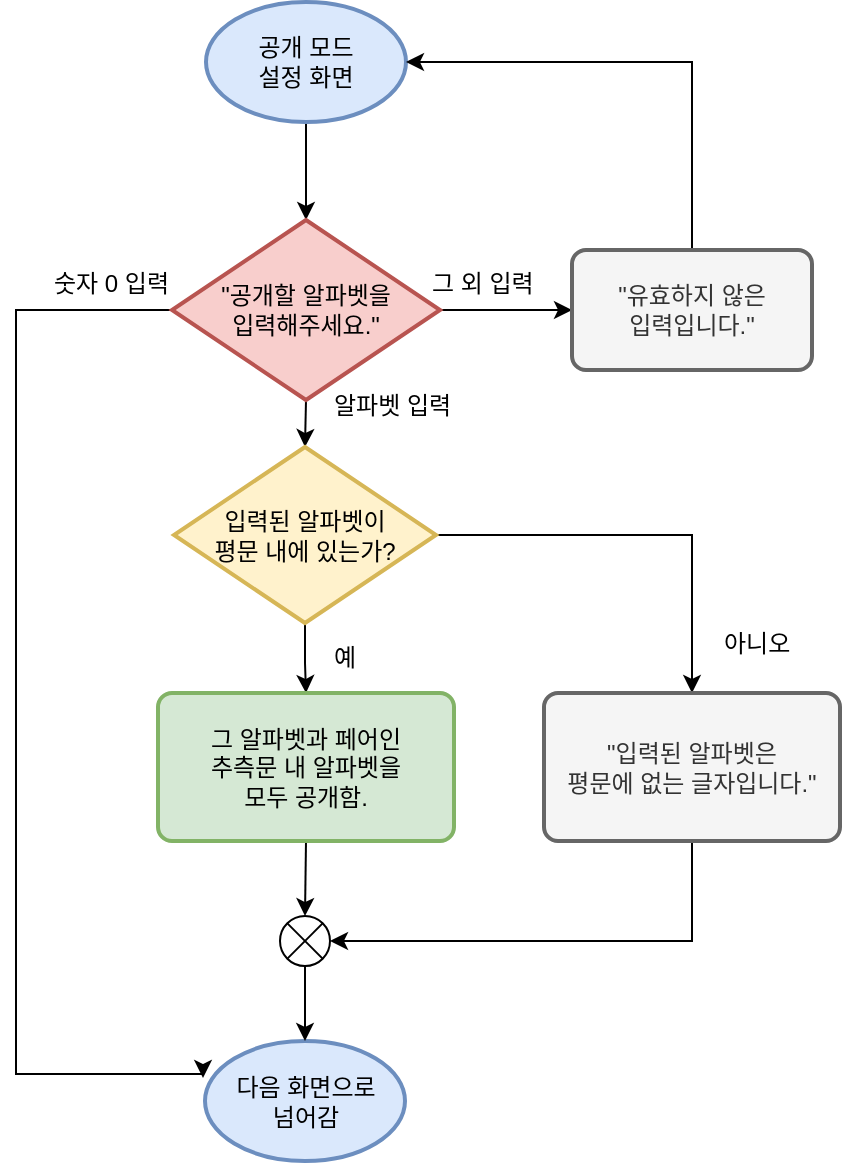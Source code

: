 <mxfile version="12.2.6" type="device" pages="1"><diagram id="UUnkxYUzN5V1N3QBkBTS" name="Page-1"><mxGraphModel dx="1408" dy="780" grid="0" gridSize="10" guides="1" tooltips="1" connect="1" arrows="1" fold="1" page="1" pageScale="1" pageWidth="827" pageHeight="1169" math="0" shadow="0"><root><mxCell id="0"/><mxCell id="1" parent="0"/><mxCell id="mx3wpxBOw8K_YoEoT64i-1" style="edgeStyle=orthogonalEdgeStyle;rounded=0;orthogonalLoop=1;jettySize=auto;html=1;exitX=0.5;exitY=1;exitDx=0;exitDy=0;exitPerimeter=0;" parent="1" source="g3_N489D7TMZa2EV1KKN-1" target="g3_N489D7TMZa2EV1KKN-4" edge="1"><mxGeometry relative="1" as="geometry"/></mxCell><mxCell id="g3_N489D7TMZa2EV1KKN-1" value="공개 모드&lt;br&gt;설정 화면" style="strokeWidth=2;html=1;shape=mxgraph.flowchart.start_1;whiteSpace=wrap;fillColor=#dae8fc;strokeColor=#6c8ebf;" parent="1" vertex="1"><mxGeometry x="363" y="148" width="100" height="60" as="geometry"/></mxCell><mxCell id="mx3wpxBOw8K_YoEoT64i-2" style="edgeStyle=orthogonalEdgeStyle;rounded=0;orthogonalLoop=1;jettySize=auto;html=1;exitX=0.5;exitY=1;exitDx=0;exitDy=0;exitPerimeter=0;entryX=0.5;entryY=0;entryDx=0;entryDy=0;entryPerimeter=0;" parent="1" source="g3_N489D7TMZa2EV1KKN-4" target="g3_N489D7TMZa2EV1KKN-6" edge="1"><mxGeometry relative="1" as="geometry"/></mxCell><mxCell id="mx3wpxBOw8K_YoEoT64i-5" style="edgeStyle=orthogonalEdgeStyle;rounded=0;orthogonalLoop=1;jettySize=auto;html=1;exitX=1;exitY=0.5;exitDx=0;exitDy=0;exitPerimeter=0;entryX=0;entryY=0.5;entryDx=0;entryDy=0;" parent="1" source="g3_N489D7TMZa2EV1KKN-4" target="g3_N489D7TMZa2EV1KKN-8" edge="1"><mxGeometry relative="1" as="geometry"/></mxCell><mxCell id="mx3wpxBOw8K_YoEoT64i-6" style="edgeStyle=orthogonalEdgeStyle;rounded=0;orthogonalLoop=1;jettySize=auto;html=1;exitX=0;exitY=0.5;exitDx=0;exitDy=0;exitPerimeter=0;entryX=-0.01;entryY=0.308;entryDx=0;entryDy=0;entryPerimeter=0;" parent="1" source="g3_N489D7TMZa2EV1KKN-4" target="g3_N489D7TMZa2EV1KKN-19" edge="1"><mxGeometry relative="1" as="geometry"><Array as="points"><mxPoint x="268" y="302"/><mxPoint x="268" y="684"/></Array></mxGeometry></mxCell><mxCell id="g3_N489D7TMZa2EV1KKN-4" value="&quot;공개할 알파벳을&lt;br&gt;입력해주세요.&quot;" style="strokeWidth=2;html=1;shape=mxgraph.flowchart.decision;whiteSpace=wrap;fillColor=#f8cecc;strokeColor=#b85450;" parent="1" vertex="1"><mxGeometry x="346" y="257" width="134" height="90" as="geometry"/></mxCell><mxCell id="bdsSbtfKmgT4KD2hu_Zn-3" style="edgeStyle=orthogonalEdgeStyle;rounded=0;orthogonalLoop=1;jettySize=auto;html=1;exitX=0.5;exitY=1;exitDx=0;exitDy=0;exitPerimeter=0;" parent="1" source="g3_N489D7TMZa2EV1KKN-6" target="bdsSbtfKmgT4KD2hu_Zn-2" edge="1"><mxGeometry relative="1" as="geometry"/></mxCell><mxCell id="bdsSbtfKmgT4KD2hu_Zn-5" style="edgeStyle=orthogonalEdgeStyle;rounded=0;orthogonalLoop=1;jettySize=auto;html=1;exitX=1;exitY=0.5;exitDx=0;exitDy=0;exitPerimeter=0;entryX=0.5;entryY=0;entryDx=0;entryDy=0;" parent="1" source="g3_N489D7TMZa2EV1KKN-6" target="g3_N489D7TMZa2EV1KKN-7" edge="1"><mxGeometry relative="1" as="geometry"/></mxCell><mxCell id="g3_N489D7TMZa2EV1KKN-6" value="입력된 알파벳이&lt;br&gt;평문 내에 있는가?" style="strokeWidth=2;html=1;shape=mxgraph.flowchart.decision;whiteSpace=wrap;fillColor=#fff2cc;strokeColor=#d6b656;" parent="1" vertex="1"><mxGeometry x="347" y="370.5" width="131" height="88" as="geometry"/></mxCell><mxCell id="bdsSbtfKmgT4KD2hu_Zn-7" style="edgeStyle=orthogonalEdgeStyle;rounded=0;orthogonalLoop=1;jettySize=auto;html=1;exitX=0.5;exitY=1;exitDx=0;exitDy=0;entryX=1;entryY=0.5;entryDx=0;entryDy=0;entryPerimeter=0;" parent="1" source="g3_N489D7TMZa2EV1KKN-7" target="bdsSbtfKmgT4KD2hu_Zn-6" edge="1"><mxGeometry relative="1" as="geometry"/></mxCell><mxCell id="g3_N489D7TMZa2EV1KKN-7" value="&quot;입력된 알파벳은&lt;br&gt;평문에 없는 글자입니다.&quot;" style="rounded=1;whiteSpace=wrap;html=1;absoluteArcSize=1;arcSize=14;strokeWidth=2;fillColor=#f5f5f5;strokeColor=#666666;fontColor=#333333;" parent="1" vertex="1"><mxGeometry x="532" y="493.5" width="148" height="74" as="geometry"/></mxCell><mxCell id="g3_N489D7TMZa2EV1KKN-23" style="edgeStyle=orthogonalEdgeStyle;rounded=0;orthogonalLoop=1;jettySize=auto;html=1;exitX=0.5;exitY=0;exitDx=0;exitDy=0;entryX=1;entryY=0.5;entryDx=0;entryDy=0;entryPerimeter=0;" parent="1" source="g3_N489D7TMZa2EV1KKN-8" target="g3_N489D7TMZa2EV1KKN-1" edge="1"><mxGeometry relative="1" as="geometry"/></mxCell><mxCell id="g3_N489D7TMZa2EV1KKN-8" value="&quot;유효하지 않은&lt;br&gt;입력입니다.&quot;" style="rounded=1;whiteSpace=wrap;html=1;absoluteArcSize=1;arcSize=14;strokeWidth=2;fillColor=#f5f5f5;strokeColor=#666666;fontColor=#333333;" parent="1" vertex="1"><mxGeometry x="546" y="272" width="120" height="60" as="geometry"/></mxCell><mxCell id="g3_N489D7TMZa2EV1KKN-15" value="알파벳 입력" style="text;html=1;resizable=0;points=[];autosize=1;align=left;verticalAlign=top;spacingTop=-4;" parent="1" vertex="1"><mxGeometry x="425" y="340" width="73" height="14" as="geometry"/></mxCell><mxCell id="g3_N489D7TMZa2EV1KKN-16" value="그 외 입력" style="text;html=1;resizable=0;points=[];autosize=1;align=left;verticalAlign=top;spacingTop=-4;" parent="1" vertex="1"><mxGeometry x="474" y="279" width="65" height="14" as="geometry"/></mxCell><mxCell id="g3_N489D7TMZa2EV1KKN-19" value="다음 화면으로&lt;br&gt;넘어감" style="strokeWidth=2;html=1;shape=mxgraph.flowchart.start_1;whiteSpace=wrap;fillColor=#dae8fc;strokeColor=#6c8ebf;" parent="1" vertex="1"><mxGeometry x="362.5" y="667.5" width="100" height="60" as="geometry"/></mxCell><mxCell id="g3_N489D7TMZa2EV1KKN-22" value="숫자 0 입력" style="text;html=1;resizable=0;points=[];autosize=1;align=left;verticalAlign=top;spacingTop=-4;" parent="1" vertex="1"><mxGeometry x="285" y="279" width="71" height="14" as="geometry"/></mxCell><mxCell id="bdsSbtfKmgT4KD2hu_Zn-1" value="아니오" style="text;html=1;resizable=0;points=[];autosize=1;align=left;verticalAlign=top;spacingTop=-4;" parent="1" vertex="1"><mxGeometry x="620" y="458.5" width="46" height="14" as="geometry"/></mxCell><mxCell id="bdsSbtfKmgT4KD2hu_Zn-10" style="edgeStyle=orthogonalEdgeStyle;rounded=0;orthogonalLoop=1;jettySize=auto;html=1;exitX=0.5;exitY=1;exitDx=0;exitDy=0;entryX=0.5;entryY=0;entryDx=0;entryDy=0;entryPerimeter=0;" parent="1" source="bdsSbtfKmgT4KD2hu_Zn-2" target="bdsSbtfKmgT4KD2hu_Zn-6" edge="1"><mxGeometry relative="1" as="geometry"/></mxCell><mxCell id="bdsSbtfKmgT4KD2hu_Zn-2" value="그 알파벳과 페어인&lt;br&gt;추측문 내 알파벳을&lt;br&gt;모두 공개함." style="rounded=1;whiteSpace=wrap;html=1;absoluteArcSize=1;arcSize=14;strokeWidth=2;fillColor=#d5e8d4;strokeColor=#82b366;" parent="1" vertex="1"><mxGeometry x="339" y="493.5" width="148" height="74" as="geometry"/></mxCell><mxCell id="bdsSbtfKmgT4KD2hu_Zn-9" style="edgeStyle=orthogonalEdgeStyle;rounded=0;orthogonalLoop=1;jettySize=auto;html=1;exitX=0.5;exitY=1;exitDx=0;exitDy=0;exitPerimeter=0;" parent="1" source="bdsSbtfKmgT4KD2hu_Zn-6" target="g3_N489D7TMZa2EV1KKN-19" edge="1"><mxGeometry relative="1" as="geometry"/></mxCell><mxCell id="bdsSbtfKmgT4KD2hu_Zn-6" value="" style="verticalLabelPosition=bottom;verticalAlign=top;html=1;shape=mxgraph.flowchart.or;" parent="1" vertex="1"><mxGeometry x="400" y="605" width="25" height="25" as="geometry"/></mxCell><mxCell id="MmHBckVJGWMYlclRRftW-1" value="예" style="text;html=1;resizable=0;points=[];autosize=1;align=left;verticalAlign=top;spacingTop=-4;" vertex="1" parent="1"><mxGeometry x="425" y="465.5" width="22" height="14" as="geometry"/></mxCell></root></mxGraphModel></diagram></mxfile>